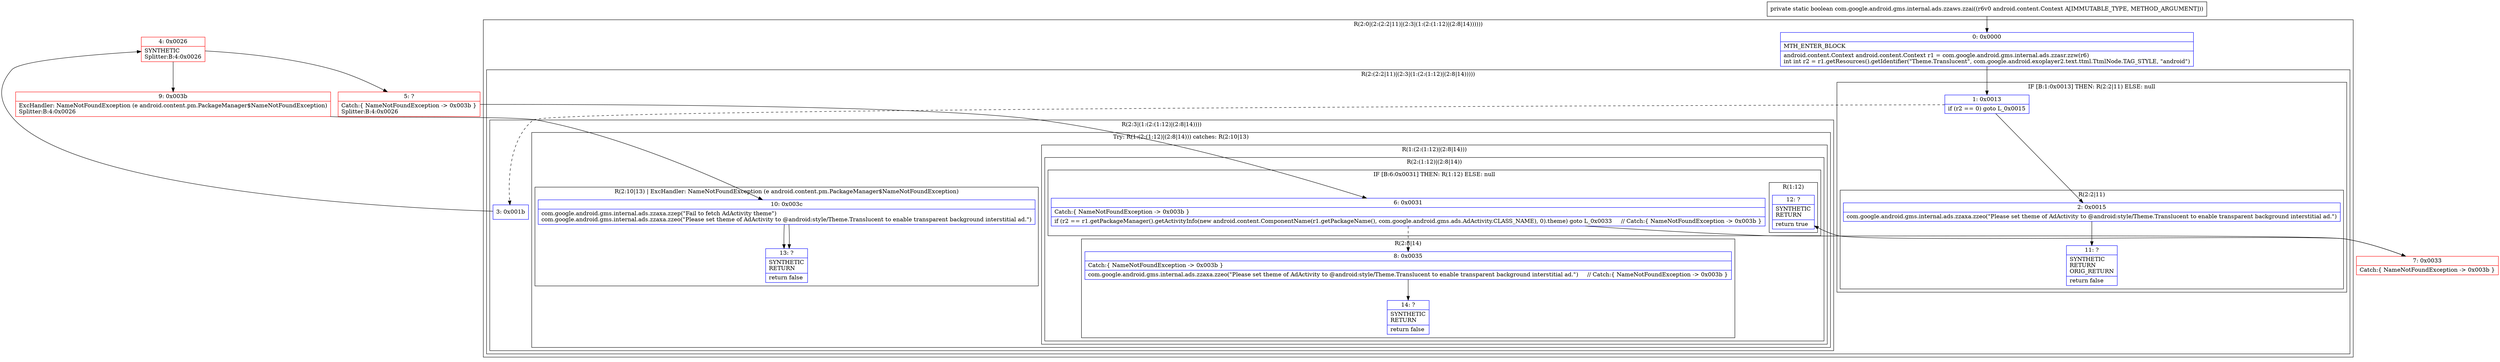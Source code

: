digraph "CFG forcom.google.android.gms.internal.ads.zzaws.zzai(Landroid\/content\/Context;)Z" {
subgraph cluster_Region_944286943 {
label = "R(2:0|(2:(2:2|11)|(2:3|(1:(2:(1:12)|(2:8|14))))))";
node [shape=record,color=blue];
Node_0 [shape=record,label="{0\:\ 0x0000|MTH_ENTER_BLOCK\l|android.content.Context android.content.Context r1 = com.google.android.gms.internal.ads.zzasr.zzw(r6)\lint int r2 = r1.getResources().getIdentifier(\"Theme.Translucent\", com.google.android.exoplayer2.text.ttml.TtmlNode.TAG_STYLE, \"android\")\l}"];
subgraph cluster_Region_1567145896 {
label = "R(2:(2:2|11)|(2:3|(1:(2:(1:12)|(2:8|14)))))";
node [shape=record,color=blue];
subgraph cluster_IfRegion_1747516607 {
label = "IF [B:1:0x0013] THEN: R(2:2|11) ELSE: null";
node [shape=record,color=blue];
Node_1 [shape=record,label="{1\:\ 0x0013|if (r2 == 0) goto L_0x0015\l}"];
subgraph cluster_Region_983086713 {
label = "R(2:2|11)";
node [shape=record,color=blue];
Node_2 [shape=record,label="{2\:\ 0x0015|com.google.android.gms.internal.ads.zzaxa.zzeo(\"Please set theme of AdActivity to @android:style\/Theme.Translucent to enable transparent background interstitial ad.\")\l}"];
Node_11 [shape=record,label="{11\:\ ?|SYNTHETIC\lRETURN\lORIG_RETURN\l|return false\l}"];
}
}
subgraph cluster_Region_1651851388 {
label = "R(2:3|(1:(2:(1:12)|(2:8|14))))";
node [shape=record,color=blue];
Node_3 [shape=record,label="{3\:\ 0x001b}"];
subgraph cluster_TryCatchRegion_2065027893 {
label = "Try: R(1:(2:(1:12)|(2:8|14))) catches: R(2:10|13)";
node [shape=record,color=blue];
subgraph cluster_Region_1670952448 {
label = "R(1:(2:(1:12)|(2:8|14)))";
node [shape=record,color=blue];
subgraph cluster_Region_474804084 {
label = "R(2:(1:12)|(2:8|14))";
node [shape=record,color=blue];
subgraph cluster_IfRegion_826659964 {
label = "IF [B:6:0x0031] THEN: R(1:12) ELSE: null";
node [shape=record,color=blue];
Node_6 [shape=record,label="{6\:\ 0x0031|Catch:\{ NameNotFoundException \-\> 0x003b \}\l|if (r2 == r1.getPackageManager().getActivityInfo(new android.content.ComponentName(r1.getPackageName(), com.google.android.gms.ads.AdActivity.CLASS_NAME), 0).theme) goto L_0x0033     \/\/ Catch:\{ NameNotFoundException \-\> 0x003b \}\l}"];
subgraph cluster_Region_1416768033 {
label = "R(1:12)";
node [shape=record,color=blue];
Node_12 [shape=record,label="{12\:\ ?|SYNTHETIC\lRETURN\l|return true\l}"];
}
}
subgraph cluster_Region_19646433 {
label = "R(2:8|14)";
node [shape=record,color=blue];
Node_8 [shape=record,label="{8\:\ 0x0035|Catch:\{ NameNotFoundException \-\> 0x003b \}\l|com.google.android.gms.internal.ads.zzaxa.zzeo(\"Please set theme of AdActivity to @android:style\/Theme.Translucent to enable transparent background interstitial ad.\")     \/\/ Catch:\{ NameNotFoundException \-\> 0x003b \}\l}"];
Node_14 [shape=record,label="{14\:\ ?|SYNTHETIC\lRETURN\l|return false\l}"];
}
}
}
subgraph cluster_Region_665147762 {
label = "R(2:10|13) | ExcHandler: NameNotFoundException (e android.content.pm.PackageManager$NameNotFoundException)\l";
node [shape=record,color=blue];
Node_10 [shape=record,label="{10\:\ 0x003c|com.google.android.gms.internal.ads.zzaxa.zzep(\"Fail to fetch AdActivity theme\")\lcom.google.android.gms.internal.ads.zzaxa.zzeo(\"Please set theme of AdActivity to @android:style\/Theme.Translucent to enable transparent background interstitial ad.\")\l}"];
Node_13 [shape=record,label="{13\:\ ?|SYNTHETIC\lRETURN\l|return false\l}"];
}
}
}
}
}
subgraph cluster_Region_665147762 {
label = "R(2:10|13) | ExcHandler: NameNotFoundException (e android.content.pm.PackageManager$NameNotFoundException)\l";
node [shape=record,color=blue];
Node_10 [shape=record,label="{10\:\ 0x003c|com.google.android.gms.internal.ads.zzaxa.zzep(\"Fail to fetch AdActivity theme\")\lcom.google.android.gms.internal.ads.zzaxa.zzeo(\"Please set theme of AdActivity to @android:style\/Theme.Translucent to enable transparent background interstitial ad.\")\l}"];
Node_13 [shape=record,label="{13\:\ ?|SYNTHETIC\lRETURN\l|return false\l}"];
}
Node_4 [shape=record,color=red,label="{4\:\ 0x0026|SYNTHETIC\lSplitter:B:4:0x0026\l}"];
Node_5 [shape=record,color=red,label="{5\:\ ?|Catch:\{ NameNotFoundException \-\> 0x003b \}\lSplitter:B:4:0x0026\l}"];
Node_7 [shape=record,color=red,label="{7\:\ 0x0033|Catch:\{ NameNotFoundException \-\> 0x003b \}\l}"];
Node_9 [shape=record,color=red,label="{9\:\ 0x003b|ExcHandler: NameNotFoundException (e android.content.pm.PackageManager$NameNotFoundException)\lSplitter:B:4:0x0026\l}"];
MethodNode[shape=record,label="{private static boolean com.google.android.gms.internal.ads.zzaws.zzai((r6v0 android.content.Context A[IMMUTABLE_TYPE, METHOD_ARGUMENT])) }"];
MethodNode -> Node_0;
Node_0 -> Node_1;
Node_1 -> Node_2;
Node_1 -> Node_3[style=dashed];
Node_2 -> Node_11;
Node_3 -> Node_4;
Node_6 -> Node_7;
Node_6 -> Node_8[style=dashed];
Node_8 -> Node_14;
Node_10 -> Node_13;
Node_10 -> Node_13;
Node_4 -> Node_5;
Node_4 -> Node_9;
Node_5 -> Node_6;
Node_7 -> Node_12;
Node_9 -> Node_10;
}

